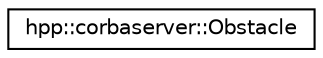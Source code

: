 digraph "Graphical Class Hierarchy"
{
  edge [fontname="Helvetica",fontsize="10",labelfontname="Helvetica",labelfontsize="10"];
  node [fontname="Helvetica",fontsize="10",shape=record];
  rankdir="LR";
  Node1 [label="hpp::corbaserver::Obstacle",height=0.2,width=0.4,color="black", fillcolor="white", style="filled",URL="$a00006.html",tooltip="Obstacle management. "];
}
